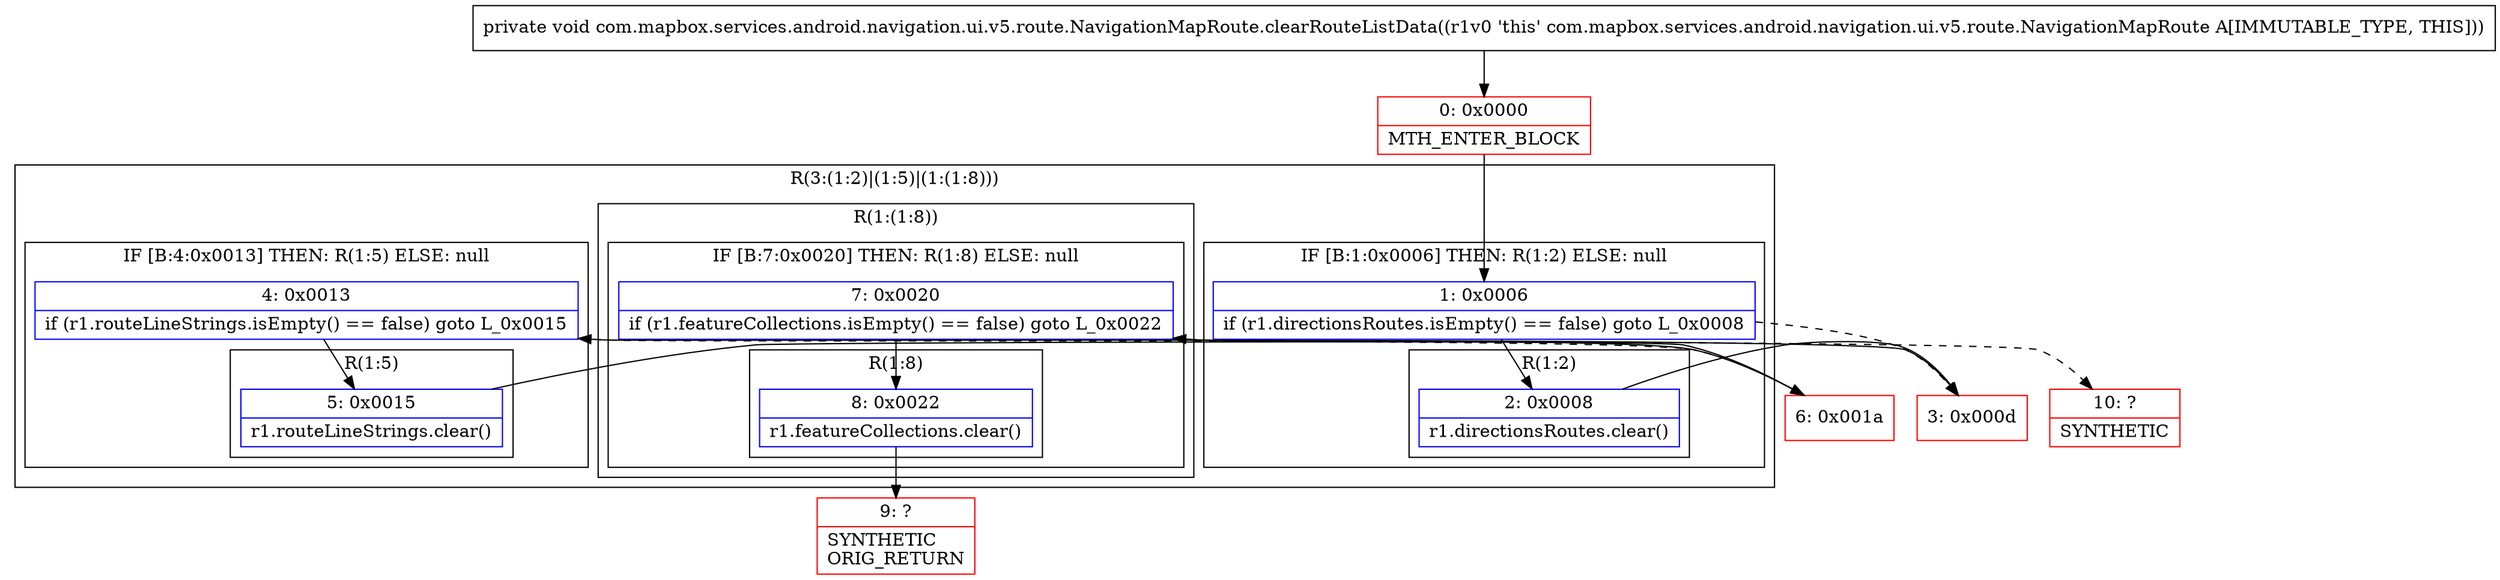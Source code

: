 digraph "CFG forcom.mapbox.services.android.navigation.ui.v5.route.NavigationMapRoute.clearRouteListData()V" {
subgraph cluster_Region_931843879 {
label = "R(3:(1:2)|(1:5)|(1:(1:8)))";
node [shape=record,color=blue];
subgraph cluster_IfRegion_464997792 {
label = "IF [B:1:0x0006] THEN: R(1:2) ELSE: null";
node [shape=record,color=blue];
Node_1 [shape=record,label="{1\:\ 0x0006|if (r1.directionsRoutes.isEmpty() == false) goto L_0x0008\l}"];
subgraph cluster_Region_362010292 {
label = "R(1:2)";
node [shape=record,color=blue];
Node_2 [shape=record,label="{2\:\ 0x0008|r1.directionsRoutes.clear()\l}"];
}
}
subgraph cluster_IfRegion_1112895966 {
label = "IF [B:4:0x0013] THEN: R(1:5) ELSE: null";
node [shape=record,color=blue];
Node_4 [shape=record,label="{4\:\ 0x0013|if (r1.routeLineStrings.isEmpty() == false) goto L_0x0015\l}"];
subgraph cluster_Region_591887684 {
label = "R(1:5)";
node [shape=record,color=blue];
Node_5 [shape=record,label="{5\:\ 0x0015|r1.routeLineStrings.clear()\l}"];
}
}
subgraph cluster_Region_37551809 {
label = "R(1:(1:8))";
node [shape=record,color=blue];
subgraph cluster_IfRegion_160542276 {
label = "IF [B:7:0x0020] THEN: R(1:8) ELSE: null";
node [shape=record,color=blue];
Node_7 [shape=record,label="{7\:\ 0x0020|if (r1.featureCollections.isEmpty() == false) goto L_0x0022\l}"];
subgraph cluster_Region_1621353769 {
label = "R(1:8)";
node [shape=record,color=blue];
Node_8 [shape=record,label="{8\:\ 0x0022|r1.featureCollections.clear()\l}"];
}
}
}
}
Node_0 [shape=record,color=red,label="{0\:\ 0x0000|MTH_ENTER_BLOCK\l}"];
Node_3 [shape=record,color=red,label="{3\:\ 0x000d}"];
Node_6 [shape=record,color=red,label="{6\:\ 0x001a}"];
Node_9 [shape=record,color=red,label="{9\:\ ?|SYNTHETIC\lORIG_RETURN\l}"];
Node_10 [shape=record,color=red,label="{10\:\ ?|SYNTHETIC\l}"];
MethodNode[shape=record,label="{private void com.mapbox.services.android.navigation.ui.v5.route.NavigationMapRoute.clearRouteListData((r1v0 'this' com.mapbox.services.android.navigation.ui.v5.route.NavigationMapRoute A[IMMUTABLE_TYPE, THIS])) }"];
MethodNode -> Node_0;
Node_1 -> Node_2;
Node_1 -> Node_3[style=dashed];
Node_2 -> Node_3;
Node_4 -> Node_5;
Node_4 -> Node_6[style=dashed];
Node_5 -> Node_6;
Node_7 -> Node_8;
Node_7 -> Node_10[style=dashed];
Node_8 -> Node_9;
Node_0 -> Node_1;
Node_3 -> Node_4;
Node_6 -> Node_7;
}

